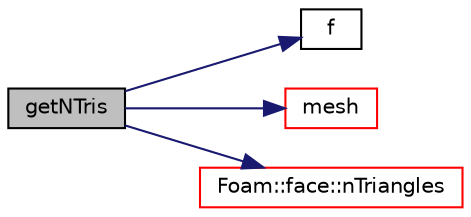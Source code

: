 digraph "getNTris"
{
  bgcolor="transparent";
  edge [fontname="Helvetica",fontsize="10",labelfontname="Helvetica",labelfontsize="10"];
  node [fontname="Helvetica",fontsize="10",shape=record];
  rankdir="LR";
  Node1 [label="getNTris",height=0.2,width=0.4,color="black", fillcolor="grey75", style="filled", fontcolor="black"];
  Node1 -> Node2 [color="midnightblue",fontsize="10",style="solid",fontname="Helvetica"];
  Node2 [label="f",height=0.2,width=0.4,color="black",URL="$a03940.html#a888be93833ac7a23170555c69c690288"];
  Node1 -> Node3 [color="midnightblue",fontsize="10",style="solid",fontname="Helvetica"];
  Node3 [label="mesh",height=0.2,width=0.4,color="red",URL="$a00150.html#a755c3307c0a74eb80926b68bb037674c"];
  Node1 -> Node4 [color="midnightblue",fontsize="10",style="solid",fontname="Helvetica"];
  Node4 [label="Foam::face::nTriangles",height=0.2,width=0.4,color="red",URL="$a00716.html#adf12beb51bcfe12477e066681cf0ac80",tooltip="Number of triangles after splitting. "];
}

